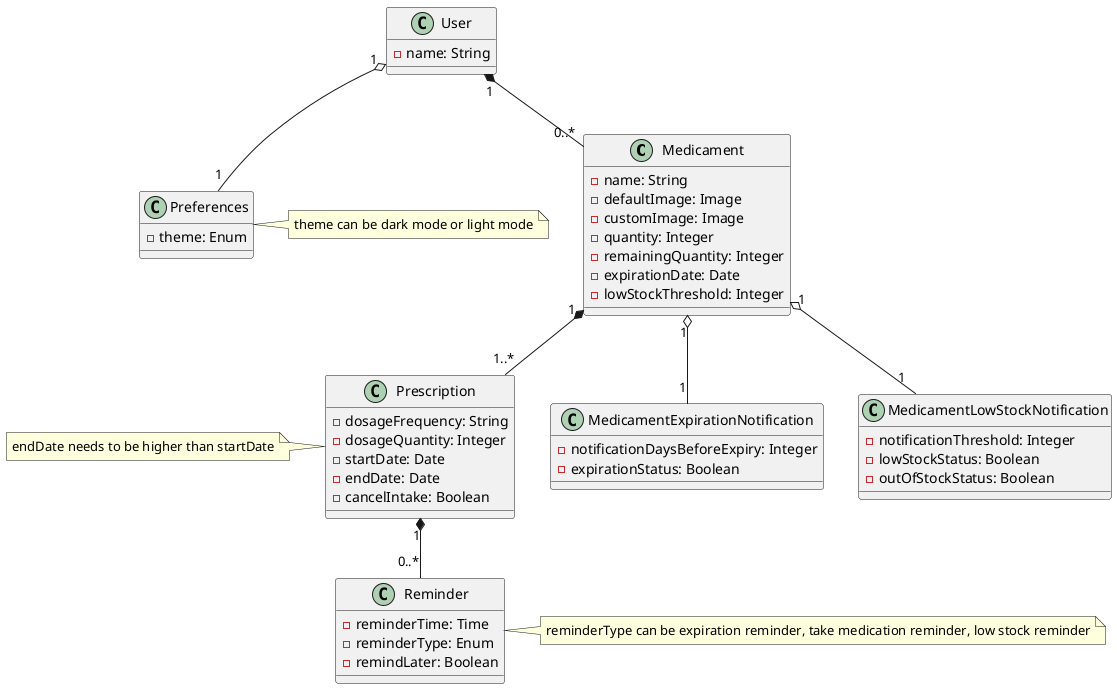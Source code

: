 @startuml domain_model

class Medicament {
    - name: String
    - defaultImage: Image
    - customImage: Image
    - quantity: Integer
    - remainingQuantity: Integer
    - expirationDate: Date
    - lowStockThreshold: Integer
}

class Prescription {
    - dosageFrequency: String
    - dosageQuantity: Integer
    - startDate: Date
    - endDate: Date
    - cancelIntake: Boolean
}

note left of Prescription
    endDate needs to be higher than startDate
end note

class Reminder {
    - reminderTime: Time
    - reminderType: Enum
    - remindLater: Boolean
}

note right of Reminder
    reminderType can be expiration reminder, take medication reminder, low stock reminder
end note

class Preferences {
    - theme: Enum
}

note right of Preferences
    theme can be dark mode or light mode
end note

class User {
    - name: String
}

class MedicamentExpirationNotification {
    - notificationDaysBeforeExpiry: Integer
    - expirationStatus: Boolean
}

class MedicamentLowStockNotification {
    - notificationThreshold: Integer
    - lowStockStatus: Boolean
    - outOfStockStatus: Boolean
}

Medicament "1" *-- "1..*" Prescription
Medicament "1" o-- "1" MedicamentExpirationNotification
Medicament "1" o-- "1" MedicamentLowStockNotification
Prescription "1" *-- "0..*" Reminder
User "1" o-- "1" Preferences
User "1" *-- "0..*" Medicament

@enduml